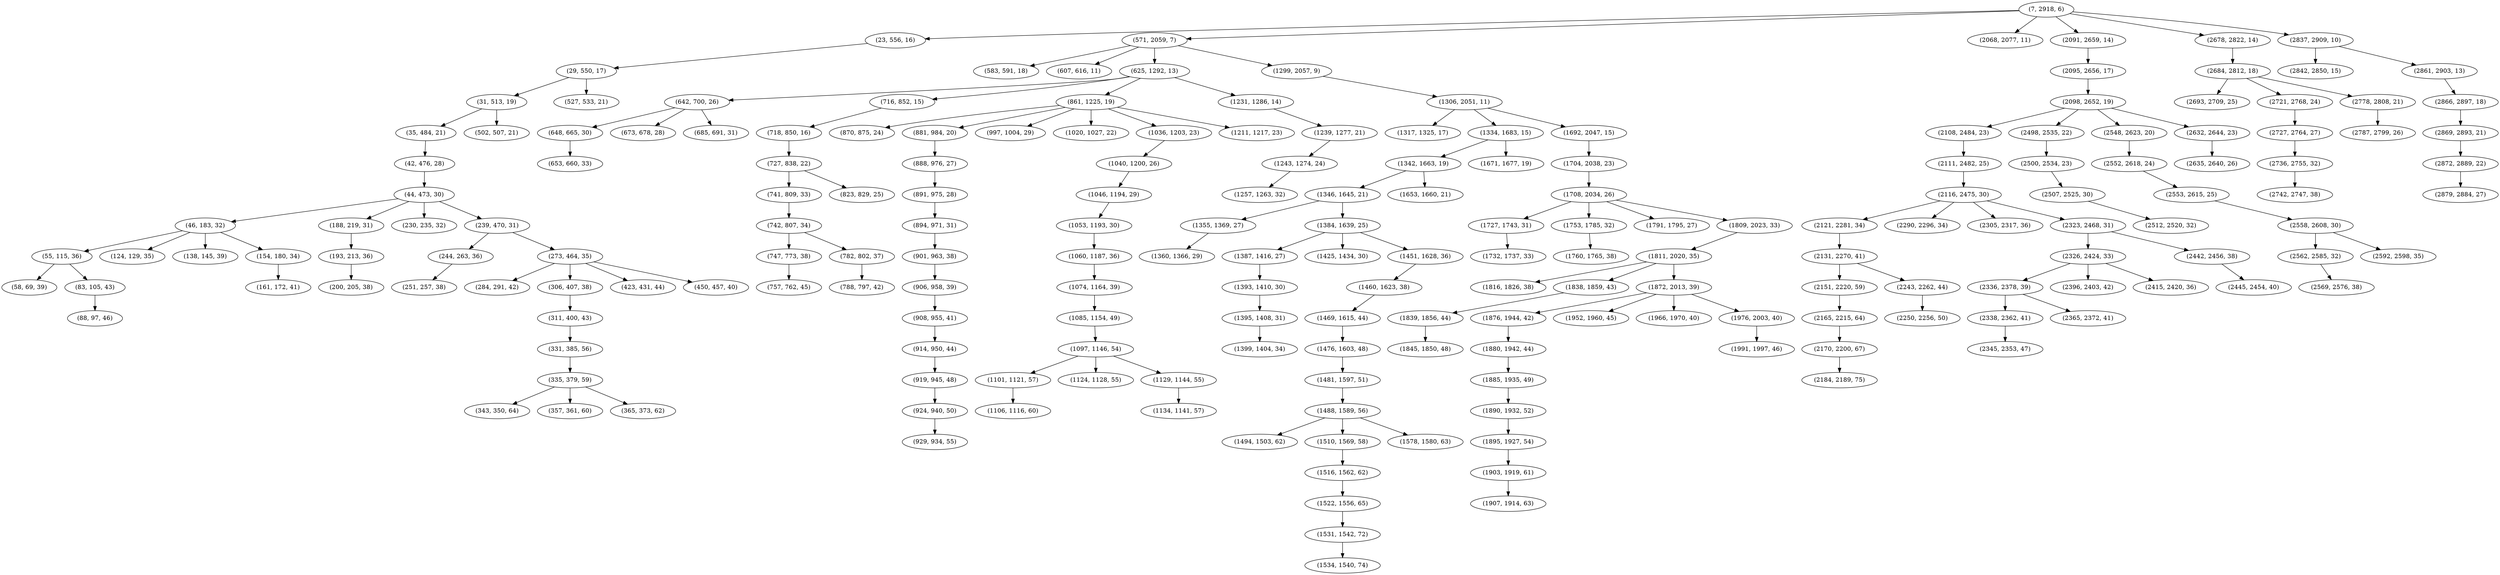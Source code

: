 digraph tree {
    "(7, 2918, 6)";
    "(23, 556, 16)";
    "(29, 550, 17)";
    "(31, 513, 19)";
    "(35, 484, 21)";
    "(42, 476, 28)";
    "(44, 473, 30)";
    "(46, 183, 32)";
    "(55, 115, 36)";
    "(58, 69, 39)";
    "(83, 105, 43)";
    "(88, 97, 46)";
    "(124, 129, 35)";
    "(138, 145, 39)";
    "(154, 180, 34)";
    "(161, 172, 41)";
    "(188, 219, 31)";
    "(193, 213, 36)";
    "(200, 205, 38)";
    "(230, 235, 32)";
    "(239, 470, 31)";
    "(244, 263, 36)";
    "(251, 257, 38)";
    "(273, 464, 35)";
    "(284, 291, 42)";
    "(306, 407, 38)";
    "(311, 400, 43)";
    "(331, 385, 56)";
    "(335, 379, 59)";
    "(343, 350, 64)";
    "(357, 361, 60)";
    "(365, 373, 62)";
    "(423, 431, 44)";
    "(450, 457, 40)";
    "(502, 507, 21)";
    "(527, 533, 21)";
    "(571, 2059, 7)";
    "(583, 591, 18)";
    "(607, 616, 11)";
    "(625, 1292, 13)";
    "(642, 700, 26)";
    "(648, 665, 30)";
    "(653, 660, 33)";
    "(673, 678, 28)";
    "(685, 691, 31)";
    "(716, 852, 15)";
    "(718, 850, 16)";
    "(727, 838, 22)";
    "(741, 809, 33)";
    "(742, 807, 34)";
    "(747, 773, 38)";
    "(757, 762, 45)";
    "(782, 802, 37)";
    "(788, 797, 42)";
    "(823, 829, 25)";
    "(861, 1225, 19)";
    "(870, 875, 24)";
    "(881, 984, 20)";
    "(888, 976, 27)";
    "(891, 975, 28)";
    "(894, 971, 31)";
    "(901, 963, 38)";
    "(906, 958, 39)";
    "(908, 955, 41)";
    "(914, 950, 44)";
    "(919, 945, 48)";
    "(924, 940, 50)";
    "(929, 934, 55)";
    "(997, 1004, 29)";
    "(1020, 1027, 22)";
    "(1036, 1203, 23)";
    "(1040, 1200, 26)";
    "(1046, 1194, 29)";
    "(1053, 1193, 30)";
    "(1060, 1187, 36)";
    "(1074, 1164, 39)";
    "(1085, 1154, 49)";
    "(1097, 1146, 54)";
    "(1101, 1121, 57)";
    "(1106, 1116, 60)";
    "(1124, 1128, 55)";
    "(1129, 1144, 55)";
    "(1134, 1141, 57)";
    "(1211, 1217, 23)";
    "(1231, 1286, 14)";
    "(1239, 1277, 21)";
    "(1243, 1274, 24)";
    "(1257, 1263, 32)";
    "(1299, 2057, 9)";
    "(1306, 2051, 11)";
    "(1317, 1325, 17)";
    "(1334, 1683, 15)";
    "(1342, 1663, 19)";
    "(1346, 1645, 21)";
    "(1355, 1369, 27)";
    "(1360, 1366, 29)";
    "(1384, 1639, 25)";
    "(1387, 1416, 27)";
    "(1393, 1410, 30)";
    "(1395, 1408, 31)";
    "(1399, 1404, 34)";
    "(1425, 1434, 30)";
    "(1451, 1628, 36)";
    "(1460, 1623, 38)";
    "(1469, 1615, 44)";
    "(1476, 1603, 48)";
    "(1481, 1597, 51)";
    "(1488, 1589, 56)";
    "(1494, 1503, 62)";
    "(1510, 1569, 58)";
    "(1516, 1562, 62)";
    "(1522, 1556, 65)";
    "(1531, 1542, 72)";
    "(1534, 1540, 74)";
    "(1578, 1580, 63)";
    "(1653, 1660, 21)";
    "(1671, 1677, 19)";
    "(1692, 2047, 15)";
    "(1704, 2038, 23)";
    "(1708, 2034, 26)";
    "(1727, 1743, 31)";
    "(1732, 1737, 33)";
    "(1753, 1785, 32)";
    "(1760, 1765, 38)";
    "(1791, 1795, 27)";
    "(1809, 2023, 33)";
    "(1811, 2020, 35)";
    "(1816, 1826, 38)";
    "(1838, 1859, 43)";
    "(1839, 1856, 44)";
    "(1845, 1850, 48)";
    "(1872, 2013, 39)";
    "(1876, 1944, 42)";
    "(1880, 1942, 44)";
    "(1885, 1935, 49)";
    "(1890, 1932, 52)";
    "(1895, 1927, 54)";
    "(1903, 1919, 61)";
    "(1907, 1914, 63)";
    "(1952, 1960, 45)";
    "(1966, 1970, 40)";
    "(1976, 2003, 40)";
    "(1991, 1997, 46)";
    "(2068, 2077, 11)";
    "(2091, 2659, 14)";
    "(2095, 2656, 17)";
    "(2098, 2652, 19)";
    "(2108, 2484, 23)";
    "(2111, 2482, 25)";
    "(2116, 2475, 30)";
    "(2121, 2281, 34)";
    "(2131, 2270, 41)";
    "(2151, 2220, 59)";
    "(2165, 2215, 64)";
    "(2170, 2200, 67)";
    "(2184, 2189, 75)";
    "(2243, 2262, 44)";
    "(2250, 2256, 50)";
    "(2290, 2296, 34)";
    "(2305, 2317, 36)";
    "(2323, 2468, 31)";
    "(2326, 2424, 33)";
    "(2336, 2378, 39)";
    "(2338, 2362, 41)";
    "(2345, 2353, 47)";
    "(2365, 2372, 41)";
    "(2396, 2403, 42)";
    "(2415, 2420, 36)";
    "(2442, 2456, 38)";
    "(2445, 2454, 40)";
    "(2498, 2535, 22)";
    "(2500, 2534, 23)";
    "(2507, 2525, 30)";
    "(2512, 2520, 32)";
    "(2548, 2623, 20)";
    "(2552, 2618, 24)";
    "(2553, 2615, 25)";
    "(2558, 2608, 30)";
    "(2562, 2585, 32)";
    "(2569, 2576, 38)";
    "(2592, 2598, 35)";
    "(2632, 2644, 23)";
    "(2635, 2640, 26)";
    "(2678, 2822, 14)";
    "(2684, 2812, 18)";
    "(2693, 2709, 25)";
    "(2721, 2768, 24)";
    "(2727, 2764, 27)";
    "(2736, 2755, 32)";
    "(2742, 2747, 38)";
    "(2778, 2808, 21)";
    "(2787, 2799, 26)";
    "(2837, 2909, 10)";
    "(2842, 2850, 15)";
    "(2861, 2903, 13)";
    "(2866, 2897, 18)";
    "(2869, 2893, 21)";
    "(2872, 2889, 22)";
    "(2879, 2884, 27)";
    "(7, 2918, 6)" -> "(23, 556, 16)";
    "(7, 2918, 6)" -> "(571, 2059, 7)";
    "(7, 2918, 6)" -> "(2068, 2077, 11)";
    "(7, 2918, 6)" -> "(2091, 2659, 14)";
    "(7, 2918, 6)" -> "(2678, 2822, 14)";
    "(7, 2918, 6)" -> "(2837, 2909, 10)";
    "(23, 556, 16)" -> "(29, 550, 17)";
    "(29, 550, 17)" -> "(31, 513, 19)";
    "(29, 550, 17)" -> "(527, 533, 21)";
    "(31, 513, 19)" -> "(35, 484, 21)";
    "(31, 513, 19)" -> "(502, 507, 21)";
    "(35, 484, 21)" -> "(42, 476, 28)";
    "(42, 476, 28)" -> "(44, 473, 30)";
    "(44, 473, 30)" -> "(46, 183, 32)";
    "(44, 473, 30)" -> "(188, 219, 31)";
    "(44, 473, 30)" -> "(230, 235, 32)";
    "(44, 473, 30)" -> "(239, 470, 31)";
    "(46, 183, 32)" -> "(55, 115, 36)";
    "(46, 183, 32)" -> "(124, 129, 35)";
    "(46, 183, 32)" -> "(138, 145, 39)";
    "(46, 183, 32)" -> "(154, 180, 34)";
    "(55, 115, 36)" -> "(58, 69, 39)";
    "(55, 115, 36)" -> "(83, 105, 43)";
    "(83, 105, 43)" -> "(88, 97, 46)";
    "(154, 180, 34)" -> "(161, 172, 41)";
    "(188, 219, 31)" -> "(193, 213, 36)";
    "(193, 213, 36)" -> "(200, 205, 38)";
    "(239, 470, 31)" -> "(244, 263, 36)";
    "(239, 470, 31)" -> "(273, 464, 35)";
    "(244, 263, 36)" -> "(251, 257, 38)";
    "(273, 464, 35)" -> "(284, 291, 42)";
    "(273, 464, 35)" -> "(306, 407, 38)";
    "(273, 464, 35)" -> "(423, 431, 44)";
    "(273, 464, 35)" -> "(450, 457, 40)";
    "(306, 407, 38)" -> "(311, 400, 43)";
    "(311, 400, 43)" -> "(331, 385, 56)";
    "(331, 385, 56)" -> "(335, 379, 59)";
    "(335, 379, 59)" -> "(343, 350, 64)";
    "(335, 379, 59)" -> "(357, 361, 60)";
    "(335, 379, 59)" -> "(365, 373, 62)";
    "(571, 2059, 7)" -> "(583, 591, 18)";
    "(571, 2059, 7)" -> "(607, 616, 11)";
    "(571, 2059, 7)" -> "(625, 1292, 13)";
    "(571, 2059, 7)" -> "(1299, 2057, 9)";
    "(625, 1292, 13)" -> "(642, 700, 26)";
    "(625, 1292, 13)" -> "(716, 852, 15)";
    "(625, 1292, 13)" -> "(861, 1225, 19)";
    "(625, 1292, 13)" -> "(1231, 1286, 14)";
    "(642, 700, 26)" -> "(648, 665, 30)";
    "(642, 700, 26)" -> "(673, 678, 28)";
    "(642, 700, 26)" -> "(685, 691, 31)";
    "(648, 665, 30)" -> "(653, 660, 33)";
    "(716, 852, 15)" -> "(718, 850, 16)";
    "(718, 850, 16)" -> "(727, 838, 22)";
    "(727, 838, 22)" -> "(741, 809, 33)";
    "(727, 838, 22)" -> "(823, 829, 25)";
    "(741, 809, 33)" -> "(742, 807, 34)";
    "(742, 807, 34)" -> "(747, 773, 38)";
    "(742, 807, 34)" -> "(782, 802, 37)";
    "(747, 773, 38)" -> "(757, 762, 45)";
    "(782, 802, 37)" -> "(788, 797, 42)";
    "(861, 1225, 19)" -> "(870, 875, 24)";
    "(861, 1225, 19)" -> "(881, 984, 20)";
    "(861, 1225, 19)" -> "(997, 1004, 29)";
    "(861, 1225, 19)" -> "(1020, 1027, 22)";
    "(861, 1225, 19)" -> "(1036, 1203, 23)";
    "(861, 1225, 19)" -> "(1211, 1217, 23)";
    "(881, 984, 20)" -> "(888, 976, 27)";
    "(888, 976, 27)" -> "(891, 975, 28)";
    "(891, 975, 28)" -> "(894, 971, 31)";
    "(894, 971, 31)" -> "(901, 963, 38)";
    "(901, 963, 38)" -> "(906, 958, 39)";
    "(906, 958, 39)" -> "(908, 955, 41)";
    "(908, 955, 41)" -> "(914, 950, 44)";
    "(914, 950, 44)" -> "(919, 945, 48)";
    "(919, 945, 48)" -> "(924, 940, 50)";
    "(924, 940, 50)" -> "(929, 934, 55)";
    "(1036, 1203, 23)" -> "(1040, 1200, 26)";
    "(1040, 1200, 26)" -> "(1046, 1194, 29)";
    "(1046, 1194, 29)" -> "(1053, 1193, 30)";
    "(1053, 1193, 30)" -> "(1060, 1187, 36)";
    "(1060, 1187, 36)" -> "(1074, 1164, 39)";
    "(1074, 1164, 39)" -> "(1085, 1154, 49)";
    "(1085, 1154, 49)" -> "(1097, 1146, 54)";
    "(1097, 1146, 54)" -> "(1101, 1121, 57)";
    "(1097, 1146, 54)" -> "(1124, 1128, 55)";
    "(1097, 1146, 54)" -> "(1129, 1144, 55)";
    "(1101, 1121, 57)" -> "(1106, 1116, 60)";
    "(1129, 1144, 55)" -> "(1134, 1141, 57)";
    "(1231, 1286, 14)" -> "(1239, 1277, 21)";
    "(1239, 1277, 21)" -> "(1243, 1274, 24)";
    "(1243, 1274, 24)" -> "(1257, 1263, 32)";
    "(1299, 2057, 9)" -> "(1306, 2051, 11)";
    "(1306, 2051, 11)" -> "(1317, 1325, 17)";
    "(1306, 2051, 11)" -> "(1334, 1683, 15)";
    "(1306, 2051, 11)" -> "(1692, 2047, 15)";
    "(1334, 1683, 15)" -> "(1342, 1663, 19)";
    "(1334, 1683, 15)" -> "(1671, 1677, 19)";
    "(1342, 1663, 19)" -> "(1346, 1645, 21)";
    "(1342, 1663, 19)" -> "(1653, 1660, 21)";
    "(1346, 1645, 21)" -> "(1355, 1369, 27)";
    "(1346, 1645, 21)" -> "(1384, 1639, 25)";
    "(1355, 1369, 27)" -> "(1360, 1366, 29)";
    "(1384, 1639, 25)" -> "(1387, 1416, 27)";
    "(1384, 1639, 25)" -> "(1425, 1434, 30)";
    "(1384, 1639, 25)" -> "(1451, 1628, 36)";
    "(1387, 1416, 27)" -> "(1393, 1410, 30)";
    "(1393, 1410, 30)" -> "(1395, 1408, 31)";
    "(1395, 1408, 31)" -> "(1399, 1404, 34)";
    "(1451, 1628, 36)" -> "(1460, 1623, 38)";
    "(1460, 1623, 38)" -> "(1469, 1615, 44)";
    "(1469, 1615, 44)" -> "(1476, 1603, 48)";
    "(1476, 1603, 48)" -> "(1481, 1597, 51)";
    "(1481, 1597, 51)" -> "(1488, 1589, 56)";
    "(1488, 1589, 56)" -> "(1494, 1503, 62)";
    "(1488, 1589, 56)" -> "(1510, 1569, 58)";
    "(1488, 1589, 56)" -> "(1578, 1580, 63)";
    "(1510, 1569, 58)" -> "(1516, 1562, 62)";
    "(1516, 1562, 62)" -> "(1522, 1556, 65)";
    "(1522, 1556, 65)" -> "(1531, 1542, 72)";
    "(1531, 1542, 72)" -> "(1534, 1540, 74)";
    "(1692, 2047, 15)" -> "(1704, 2038, 23)";
    "(1704, 2038, 23)" -> "(1708, 2034, 26)";
    "(1708, 2034, 26)" -> "(1727, 1743, 31)";
    "(1708, 2034, 26)" -> "(1753, 1785, 32)";
    "(1708, 2034, 26)" -> "(1791, 1795, 27)";
    "(1708, 2034, 26)" -> "(1809, 2023, 33)";
    "(1727, 1743, 31)" -> "(1732, 1737, 33)";
    "(1753, 1785, 32)" -> "(1760, 1765, 38)";
    "(1809, 2023, 33)" -> "(1811, 2020, 35)";
    "(1811, 2020, 35)" -> "(1816, 1826, 38)";
    "(1811, 2020, 35)" -> "(1838, 1859, 43)";
    "(1811, 2020, 35)" -> "(1872, 2013, 39)";
    "(1838, 1859, 43)" -> "(1839, 1856, 44)";
    "(1839, 1856, 44)" -> "(1845, 1850, 48)";
    "(1872, 2013, 39)" -> "(1876, 1944, 42)";
    "(1872, 2013, 39)" -> "(1952, 1960, 45)";
    "(1872, 2013, 39)" -> "(1966, 1970, 40)";
    "(1872, 2013, 39)" -> "(1976, 2003, 40)";
    "(1876, 1944, 42)" -> "(1880, 1942, 44)";
    "(1880, 1942, 44)" -> "(1885, 1935, 49)";
    "(1885, 1935, 49)" -> "(1890, 1932, 52)";
    "(1890, 1932, 52)" -> "(1895, 1927, 54)";
    "(1895, 1927, 54)" -> "(1903, 1919, 61)";
    "(1903, 1919, 61)" -> "(1907, 1914, 63)";
    "(1976, 2003, 40)" -> "(1991, 1997, 46)";
    "(2091, 2659, 14)" -> "(2095, 2656, 17)";
    "(2095, 2656, 17)" -> "(2098, 2652, 19)";
    "(2098, 2652, 19)" -> "(2108, 2484, 23)";
    "(2098, 2652, 19)" -> "(2498, 2535, 22)";
    "(2098, 2652, 19)" -> "(2548, 2623, 20)";
    "(2098, 2652, 19)" -> "(2632, 2644, 23)";
    "(2108, 2484, 23)" -> "(2111, 2482, 25)";
    "(2111, 2482, 25)" -> "(2116, 2475, 30)";
    "(2116, 2475, 30)" -> "(2121, 2281, 34)";
    "(2116, 2475, 30)" -> "(2290, 2296, 34)";
    "(2116, 2475, 30)" -> "(2305, 2317, 36)";
    "(2116, 2475, 30)" -> "(2323, 2468, 31)";
    "(2121, 2281, 34)" -> "(2131, 2270, 41)";
    "(2131, 2270, 41)" -> "(2151, 2220, 59)";
    "(2131, 2270, 41)" -> "(2243, 2262, 44)";
    "(2151, 2220, 59)" -> "(2165, 2215, 64)";
    "(2165, 2215, 64)" -> "(2170, 2200, 67)";
    "(2170, 2200, 67)" -> "(2184, 2189, 75)";
    "(2243, 2262, 44)" -> "(2250, 2256, 50)";
    "(2323, 2468, 31)" -> "(2326, 2424, 33)";
    "(2323, 2468, 31)" -> "(2442, 2456, 38)";
    "(2326, 2424, 33)" -> "(2336, 2378, 39)";
    "(2326, 2424, 33)" -> "(2396, 2403, 42)";
    "(2326, 2424, 33)" -> "(2415, 2420, 36)";
    "(2336, 2378, 39)" -> "(2338, 2362, 41)";
    "(2336, 2378, 39)" -> "(2365, 2372, 41)";
    "(2338, 2362, 41)" -> "(2345, 2353, 47)";
    "(2442, 2456, 38)" -> "(2445, 2454, 40)";
    "(2498, 2535, 22)" -> "(2500, 2534, 23)";
    "(2500, 2534, 23)" -> "(2507, 2525, 30)";
    "(2507, 2525, 30)" -> "(2512, 2520, 32)";
    "(2548, 2623, 20)" -> "(2552, 2618, 24)";
    "(2552, 2618, 24)" -> "(2553, 2615, 25)";
    "(2553, 2615, 25)" -> "(2558, 2608, 30)";
    "(2558, 2608, 30)" -> "(2562, 2585, 32)";
    "(2558, 2608, 30)" -> "(2592, 2598, 35)";
    "(2562, 2585, 32)" -> "(2569, 2576, 38)";
    "(2632, 2644, 23)" -> "(2635, 2640, 26)";
    "(2678, 2822, 14)" -> "(2684, 2812, 18)";
    "(2684, 2812, 18)" -> "(2693, 2709, 25)";
    "(2684, 2812, 18)" -> "(2721, 2768, 24)";
    "(2684, 2812, 18)" -> "(2778, 2808, 21)";
    "(2721, 2768, 24)" -> "(2727, 2764, 27)";
    "(2727, 2764, 27)" -> "(2736, 2755, 32)";
    "(2736, 2755, 32)" -> "(2742, 2747, 38)";
    "(2778, 2808, 21)" -> "(2787, 2799, 26)";
    "(2837, 2909, 10)" -> "(2842, 2850, 15)";
    "(2837, 2909, 10)" -> "(2861, 2903, 13)";
    "(2861, 2903, 13)" -> "(2866, 2897, 18)";
    "(2866, 2897, 18)" -> "(2869, 2893, 21)";
    "(2869, 2893, 21)" -> "(2872, 2889, 22)";
    "(2872, 2889, 22)" -> "(2879, 2884, 27)";
}
